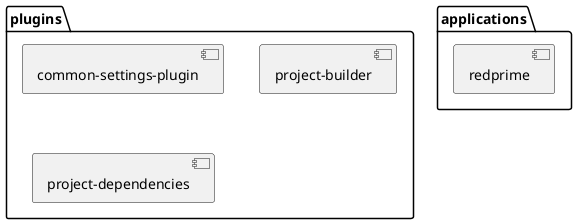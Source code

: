 @startuml
package "plugins" {
    [common-settings-plugin] as common_settings_plugin
    [project-builder] as project_builder
    [project-dependencies] as project_deps

}

package "applications" {
    [redprime] as redprime
}

@enduml